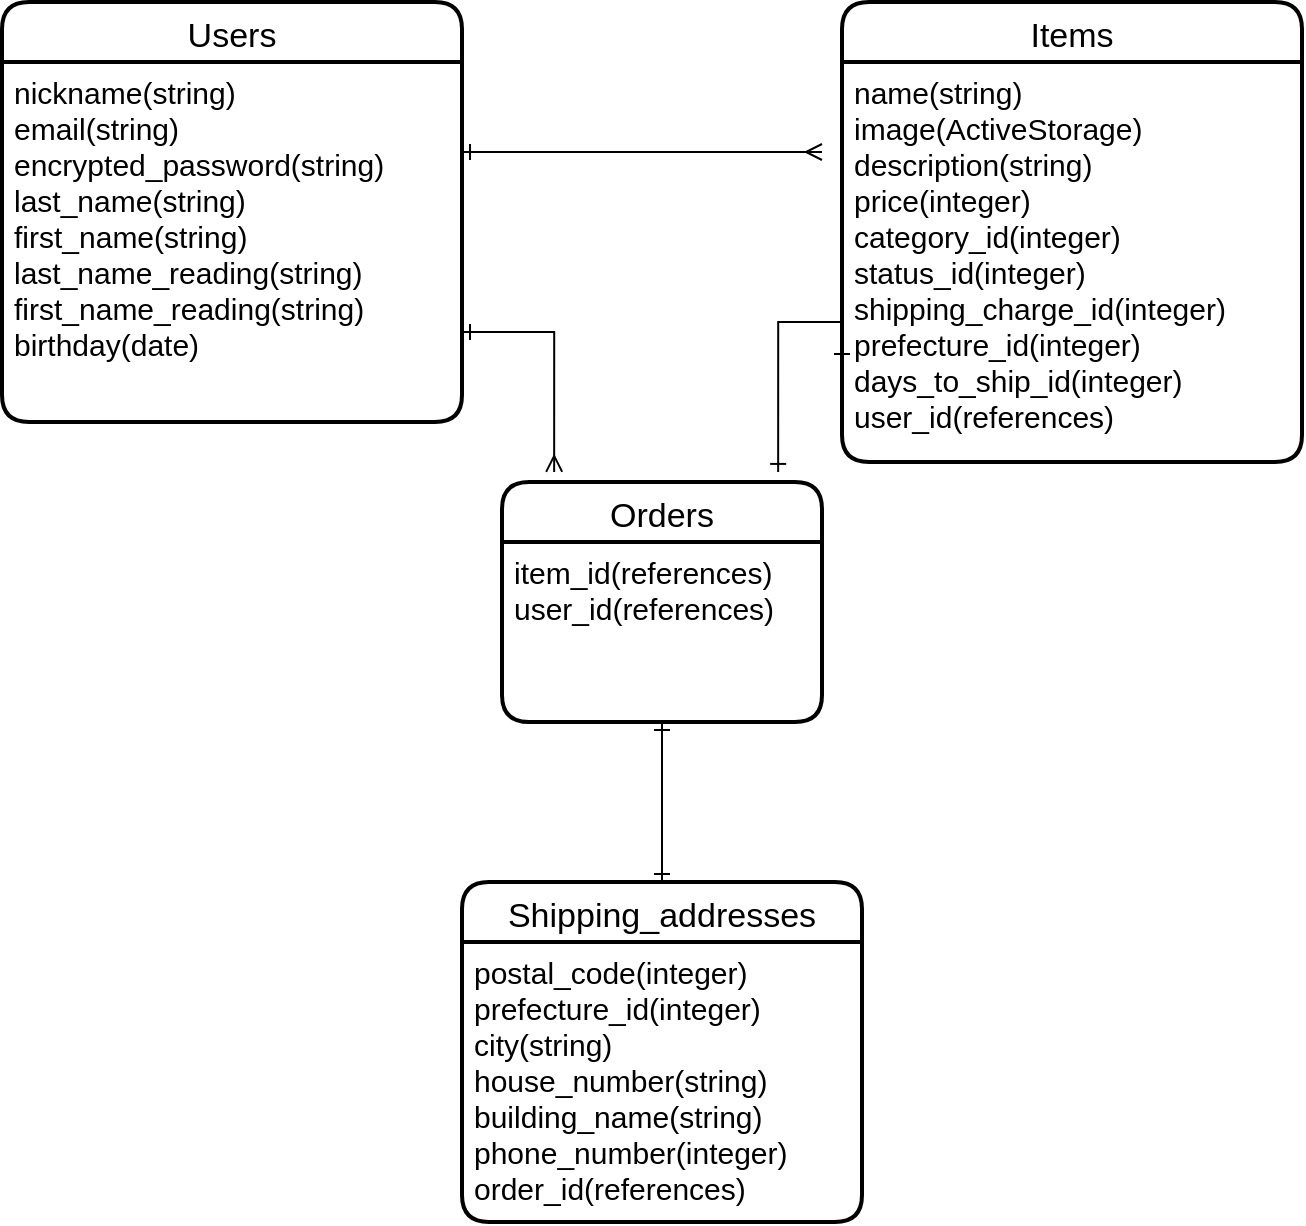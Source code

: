 <mxfile>
    <diagram id="Vw5IY58curC4AFAIYgia" name="ページ1">
        <mxGraphModel dx="728" dy="680" grid="1" gridSize="10" guides="1" tooltips="1" connect="1" arrows="1" fold="1" page="1" pageScale="1" pageWidth="827" pageHeight="1169" math="0" shadow="0">
            <root>
                <mxCell id="0"/>
                <mxCell id="1" parent="0"/>
                <mxCell id="31" value="Users" style="swimlane;childLayout=stackLayout;horizontal=1;startSize=30;horizontalStack=0;rounded=1;fontSize=17;fontStyle=0;strokeWidth=2;resizeParent=0;resizeLast=1;shadow=0;dashed=0;align=center;" vertex="1" parent="1">
                    <mxGeometry x="20" y="10" width="230" height="210" as="geometry"/>
                </mxCell>
                <mxCell id="32" value="nickname(string)&#10;email(string)&#10;encrypted_password(string)&#10;last_name(string)&#10;first_name(string)&#10;last_name_reading(string)&#10;first_name_reading(string)&#10;birthday(date)" style="align=left;strokeColor=none;fillColor=none;spacingLeft=4;fontSize=15;verticalAlign=top;resizable=0;rotatable=0;part=1;" vertex="1" parent="31">
                    <mxGeometry y="30" width="230" height="180" as="geometry"/>
                </mxCell>
                <mxCell id="33" value="Items" style="swimlane;childLayout=stackLayout;horizontal=1;startSize=30;horizontalStack=0;rounded=1;fontSize=17;fontStyle=0;strokeWidth=2;resizeParent=0;resizeLast=1;shadow=0;dashed=0;align=center;" vertex="1" parent="1">
                    <mxGeometry x="440" y="10" width="230" height="230" as="geometry"/>
                </mxCell>
                <mxCell id="34" value="name(string)&#10;image(ActiveStorage)&#10;description(string)&#10;price(integer)&#10;category_id(integer)&#10;status_id(integer)&#10;shipping_charge_id(integer)&#10;prefecture_id(integer)&#10;days_to_ship_id(integer)&#10;user_id(references)" style="align=left;strokeColor=none;fillColor=none;spacingLeft=4;fontSize=15;verticalAlign=top;resizable=0;rotatable=0;part=1;" vertex="1" parent="33">
                    <mxGeometry y="30" width="230" height="200" as="geometry"/>
                </mxCell>
                <mxCell id="35" value="Orders" style="swimlane;childLayout=stackLayout;horizontal=1;startSize=30;horizontalStack=0;rounded=1;fontSize=17;fontStyle=0;strokeWidth=2;resizeParent=0;resizeLast=1;shadow=0;dashed=0;align=center;" vertex="1" parent="1">
                    <mxGeometry x="270" y="250" width="160" height="120" as="geometry"/>
                </mxCell>
                <mxCell id="36" value="item_id(references)&#10;user_id(references)" style="align=left;strokeColor=none;fillColor=none;spacingLeft=4;fontSize=15;verticalAlign=top;resizable=0;rotatable=0;part=1;" vertex="1" parent="35">
                    <mxGeometry y="30" width="160" height="90" as="geometry"/>
                </mxCell>
                <mxCell id="37" value="Shipping_addresses" style="swimlane;childLayout=stackLayout;horizontal=1;startSize=30;horizontalStack=0;rounded=1;fontSize=17;fontStyle=0;strokeWidth=2;resizeParent=0;resizeLast=1;shadow=0;dashed=0;align=center;" vertex="1" parent="1">
                    <mxGeometry x="250" y="450" width="200" height="170" as="geometry"/>
                </mxCell>
                <mxCell id="38" value="postal_code(integer)&#10;prefecture_id(integer)&#10;city(string)&#10;house_number(string)&#10;building_name(string)&#10;phone_number(integer)&#10;order_id(references)" style="align=left;strokeColor=none;fillColor=none;spacingLeft=4;fontSize=15;verticalAlign=top;resizable=0;rotatable=0;part=1;" vertex="1" parent="37">
                    <mxGeometry y="30" width="200" height="140" as="geometry"/>
                </mxCell>
                <mxCell id="39" style="edgeStyle=orthogonalEdgeStyle;rounded=0;orthogonalLoop=1;jettySize=auto;html=1;exitX=1;exitY=0.75;exitDx=0;exitDy=0;entryX=0.163;entryY=-0.042;entryDx=0;entryDy=0;entryPerimeter=0;startArrow=ERone;startFill=0;endArrow=ERmany;endFill=0;fontSize=15;" edge="1" parent="1" source="32" target="35">
                    <mxGeometry relative="1" as="geometry"/>
                </mxCell>
                <mxCell id="40" style="edgeStyle=orthogonalEdgeStyle;rounded=0;orthogonalLoop=1;jettySize=auto;html=1;exitX=0;exitY=0.75;exitDx=0;exitDy=0;entryX=0.863;entryY=-0.042;entryDx=0;entryDy=0;entryPerimeter=0;startArrow=ERone;startFill=0;endArrow=ERone;endFill=0;fontSize=15;" edge="1" parent="1" source="34" target="35">
                    <mxGeometry relative="1" as="geometry">
                        <Array as="points">
                            <mxPoint x="440" y="170"/>
                            <mxPoint x="408" y="170"/>
                        </Array>
                    </mxGeometry>
                </mxCell>
                <mxCell id="41" style="edgeStyle=orthogonalEdgeStyle;rounded=0;orthogonalLoop=1;jettySize=auto;html=1;exitX=1;exitY=0.25;exitDx=0;exitDy=0;startArrow=ERone;startFill=0;endArrow=ERmany;endFill=0;fontSize=15;" edge="1" parent="1" source="32">
                    <mxGeometry relative="1" as="geometry">
                        <mxPoint x="430" y="85" as="targetPoint"/>
                    </mxGeometry>
                </mxCell>
                <mxCell id="43" style="edgeStyle=orthogonalEdgeStyle;rounded=0;orthogonalLoop=1;jettySize=auto;html=1;exitX=0.5;exitY=1;exitDx=0;exitDy=0;entryX=0.5;entryY=0;entryDx=0;entryDy=0;startArrow=ERone;startFill=0;endArrow=ERone;endFill=0;fontSize=15;" edge="1" parent="1" source="36" target="37">
                    <mxGeometry relative="1" as="geometry"/>
                </mxCell>
            </root>
        </mxGraphModel>
    </diagram>
</mxfile>